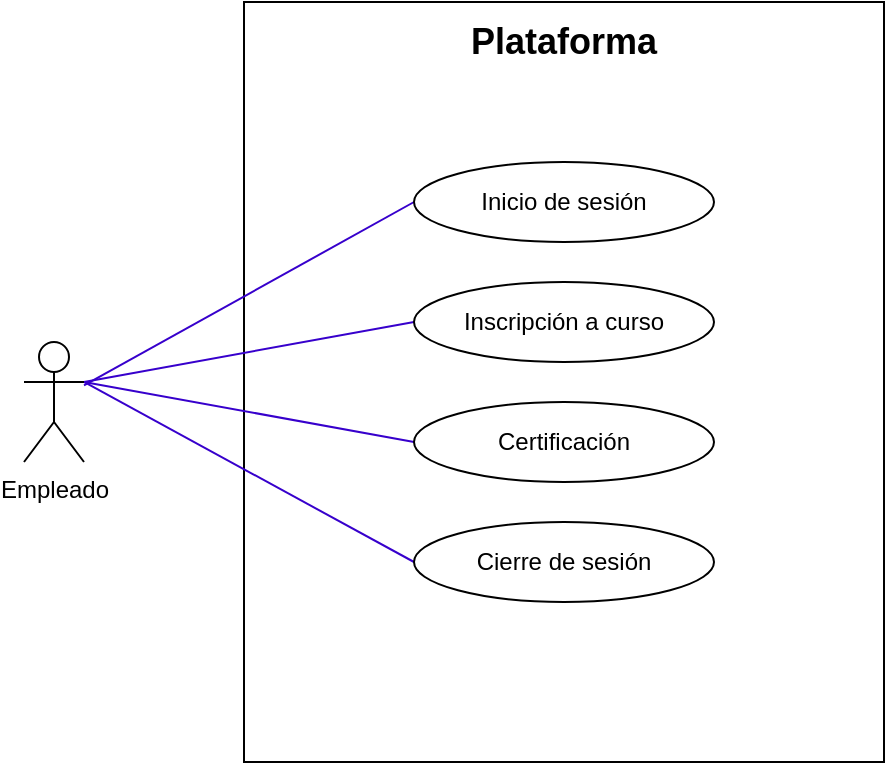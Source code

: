 <mxfile>
    <diagram id="KsZmYEJhZzJlxPbH4Y9R" name="Page-1">
        <mxGraphModel dx="842" dy="610" grid="1" gridSize="10" guides="1" tooltips="1" connect="1" arrows="1" fold="1" page="1" pageScale="1" pageWidth="827" pageHeight="1169" math="0" shadow="0">
            <root>
                <mxCell id="0"/>
                <mxCell id="1" parent="0"/>
                <mxCell id="2" value="" style="rounded=0;whiteSpace=wrap;html=1;" vertex="1" parent="1">
                    <mxGeometry x="160" y="40" width="320" height="380" as="geometry"/>
                </mxCell>
                <mxCell id="3" value="&lt;b&gt;&lt;font style=&quot;font-size: 18px&quot;&gt;Plataforma&lt;/font&gt;&lt;/b&gt;" style="text;html=1;strokeColor=none;fillColor=none;align=center;verticalAlign=middle;whiteSpace=wrap;rounded=0;" vertex="1" parent="1">
                    <mxGeometry x="270" y="50" width="100" height="20" as="geometry"/>
                </mxCell>
                <mxCell id="10" style="rounded=0;orthogonalLoop=1;jettySize=auto;html=1;entryX=0;entryY=0.5;entryDx=0;entryDy=0;endArrow=none;endFill=0;fillColor=#6a00ff;strokeColor=#3700CC;" edge="1" parent="1" source="4" target="5">
                    <mxGeometry relative="1" as="geometry"/>
                </mxCell>
                <mxCell id="11" style="edgeStyle=none;rounded=0;orthogonalLoop=1;jettySize=auto;html=1;entryX=0;entryY=0.5;entryDx=0;entryDy=0;endArrow=none;endFill=0;exitX=1;exitY=0.333;exitDx=0;exitDy=0;exitPerimeter=0;fillColor=#6a00ff;strokeColor=#3700CC;" edge="1" parent="1" source="4" target="6">
                    <mxGeometry relative="1" as="geometry"/>
                </mxCell>
                <mxCell id="12" style="edgeStyle=none;rounded=0;orthogonalLoop=1;jettySize=auto;html=1;entryX=0;entryY=0.5;entryDx=0;entryDy=0;endArrow=none;endFill=0;exitX=1;exitY=0.333;exitDx=0;exitDy=0;exitPerimeter=0;fillColor=#6a00ff;strokeColor=#3700CC;" edge="1" parent="1" source="4" target="8">
                    <mxGeometry relative="1" as="geometry"/>
                </mxCell>
                <mxCell id="13" style="edgeStyle=none;rounded=0;orthogonalLoop=1;jettySize=auto;html=1;entryX=0;entryY=0.5;entryDx=0;entryDy=0;endArrow=none;endFill=0;exitX=1;exitY=0.333;exitDx=0;exitDy=0;exitPerimeter=0;fillColor=#6a00ff;strokeColor=#3700CC;" edge="1" parent="1" source="4" target="9">
                    <mxGeometry relative="1" as="geometry"/>
                </mxCell>
                <mxCell id="4" value="Empleado" style="shape=umlActor;verticalLabelPosition=bottom;verticalAlign=top;html=1;outlineConnect=0;" vertex="1" parent="1">
                    <mxGeometry x="50" y="210" width="30" height="60" as="geometry"/>
                </mxCell>
                <mxCell id="5" value="Inicio de sesión" style="ellipse;whiteSpace=wrap;html=1;" vertex="1" parent="1">
                    <mxGeometry x="245" y="120" width="150" height="40" as="geometry"/>
                </mxCell>
                <mxCell id="6" value="Inscripción a curso" style="ellipse;whiteSpace=wrap;html=1;" vertex="1" parent="1">
                    <mxGeometry x="245" y="180" width="150" height="40" as="geometry"/>
                </mxCell>
                <mxCell id="8" value="Certificación" style="ellipse;whiteSpace=wrap;html=1;" vertex="1" parent="1">
                    <mxGeometry x="245" y="240" width="150" height="40" as="geometry"/>
                </mxCell>
                <mxCell id="9" value="Cierre de sesión" style="ellipse;whiteSpace=wrap;html=1;" vertex="1" parent="1">
                    <mxGeometry x="245" y="300" width="150" height="40" as="geometry"/>
                </mxCell>
            </root>
        </mxGraphModel>
    </diagram>
</mxfile>